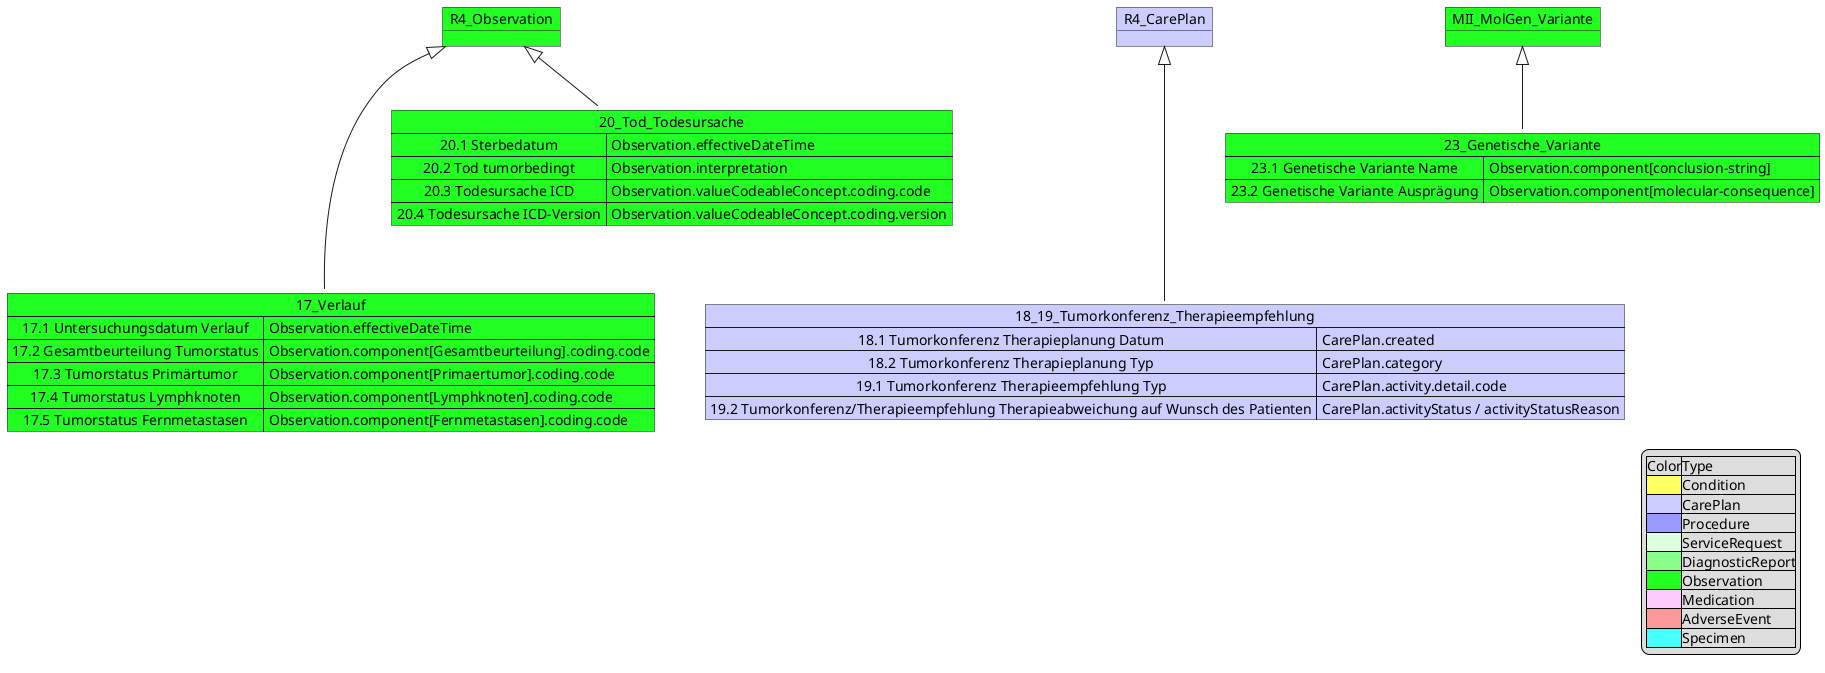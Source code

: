 @startuml MII KDS Erweiterungsmodul Onkologie
object R4_Observation #22FF22
Map 17_Verlauf #22FF22{
    17.1 Untersuchungsdatum Verlauf => Observation.effectiveDateTime
    17.2 Gesamtbeurteilung Tumorstatus => Observation.component[Gesamtbeurteilung].coding.code
    17.3 Tumorstatus Primärtumor => Observation.component[Primaertumor].coding.code
    17.4 Tumorstatus Lymphknoten => Observation.component[Lymphknoten].coding.code
    17.5 Tumorstatus Fernmetastasen => Observation.component[Fernmetastasen].coding.code

}
R4_Observation <|-down-- 17_Verlauf

object R4_CarePlan #CCCCFF
Map 18_19_Tumorkonferenz_Therapieempfehlung #CCCCFF{
    18.1 Tumorkonferenz Therapieplanung Datum => CarePlan.created
    18.2 Tumorkonferenz Therapieplanung Typ => CarePlan.category
    19.1 Tumorkonferenz Therapieempfehlung Typ => CarePlan.activity.detail.code
    19.2 Tumorkonferenz/Therapieempfehlung Therapieabweichung auf Wunsch des Patienten => CarePlan.activityStatus / activityStatusReason
}
R4_CarePlan <|-down-- 18_19_Tumorkonferenz_Therapieempfehlung

Map 20_Tod_Todesursache #22FF22 {
 20.1 Sterbedatum => Observation.effectiveDateTime 
 20.2 Tod tumorbedingt => Observation.interpretation
 20.3 Todesursache ICD  => Observation.valueCodeableConcept.coding.code
 20.4 Todesursache ICD-Version => Observation.valueCodeableConcept.coding.version
 } 
R4_Observation <|-down- 20_Tod_Todesursache

object MII_MolGen_Variante #22FF22
Map 23_Genetische_Variante #22FF22 {
    23.1 Genetische Variante Name => Observation.component[conclusion-string]
    23.2 Genetische Variante Ausprägung => Observation.component[molecular-consequence]
}

MII_MolGen_Variante <|-down- 23_Genetische_Variante

legend right 
|Color|Type|
|<#FFFF66>|Condition|
|<#CCCCFF>|CarePlan|
|<#9999FF>|Procedure|
|<#DDFFDD>|ServiceRequest|
|<#88FF88>|DiagnosticReport|
|<#22FF22>|Observation|
|<#FFCCFF>|Medication|
|<#FF9999>|AdverseEvent|
|<#44FFFF>|Specimen|
endlegend

@enduml